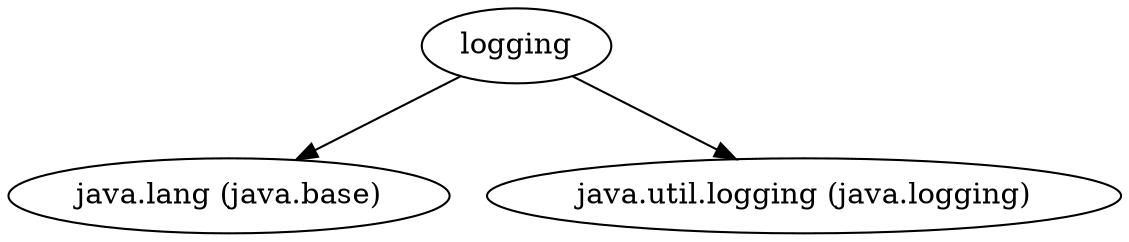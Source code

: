 digraph "my-service.jar" {
    // Path: my-service.jar
   "logging"                                          -> "java.lang (java.base)";
   "logging"                                          -> "java.util.logging (java.logging)";
}
